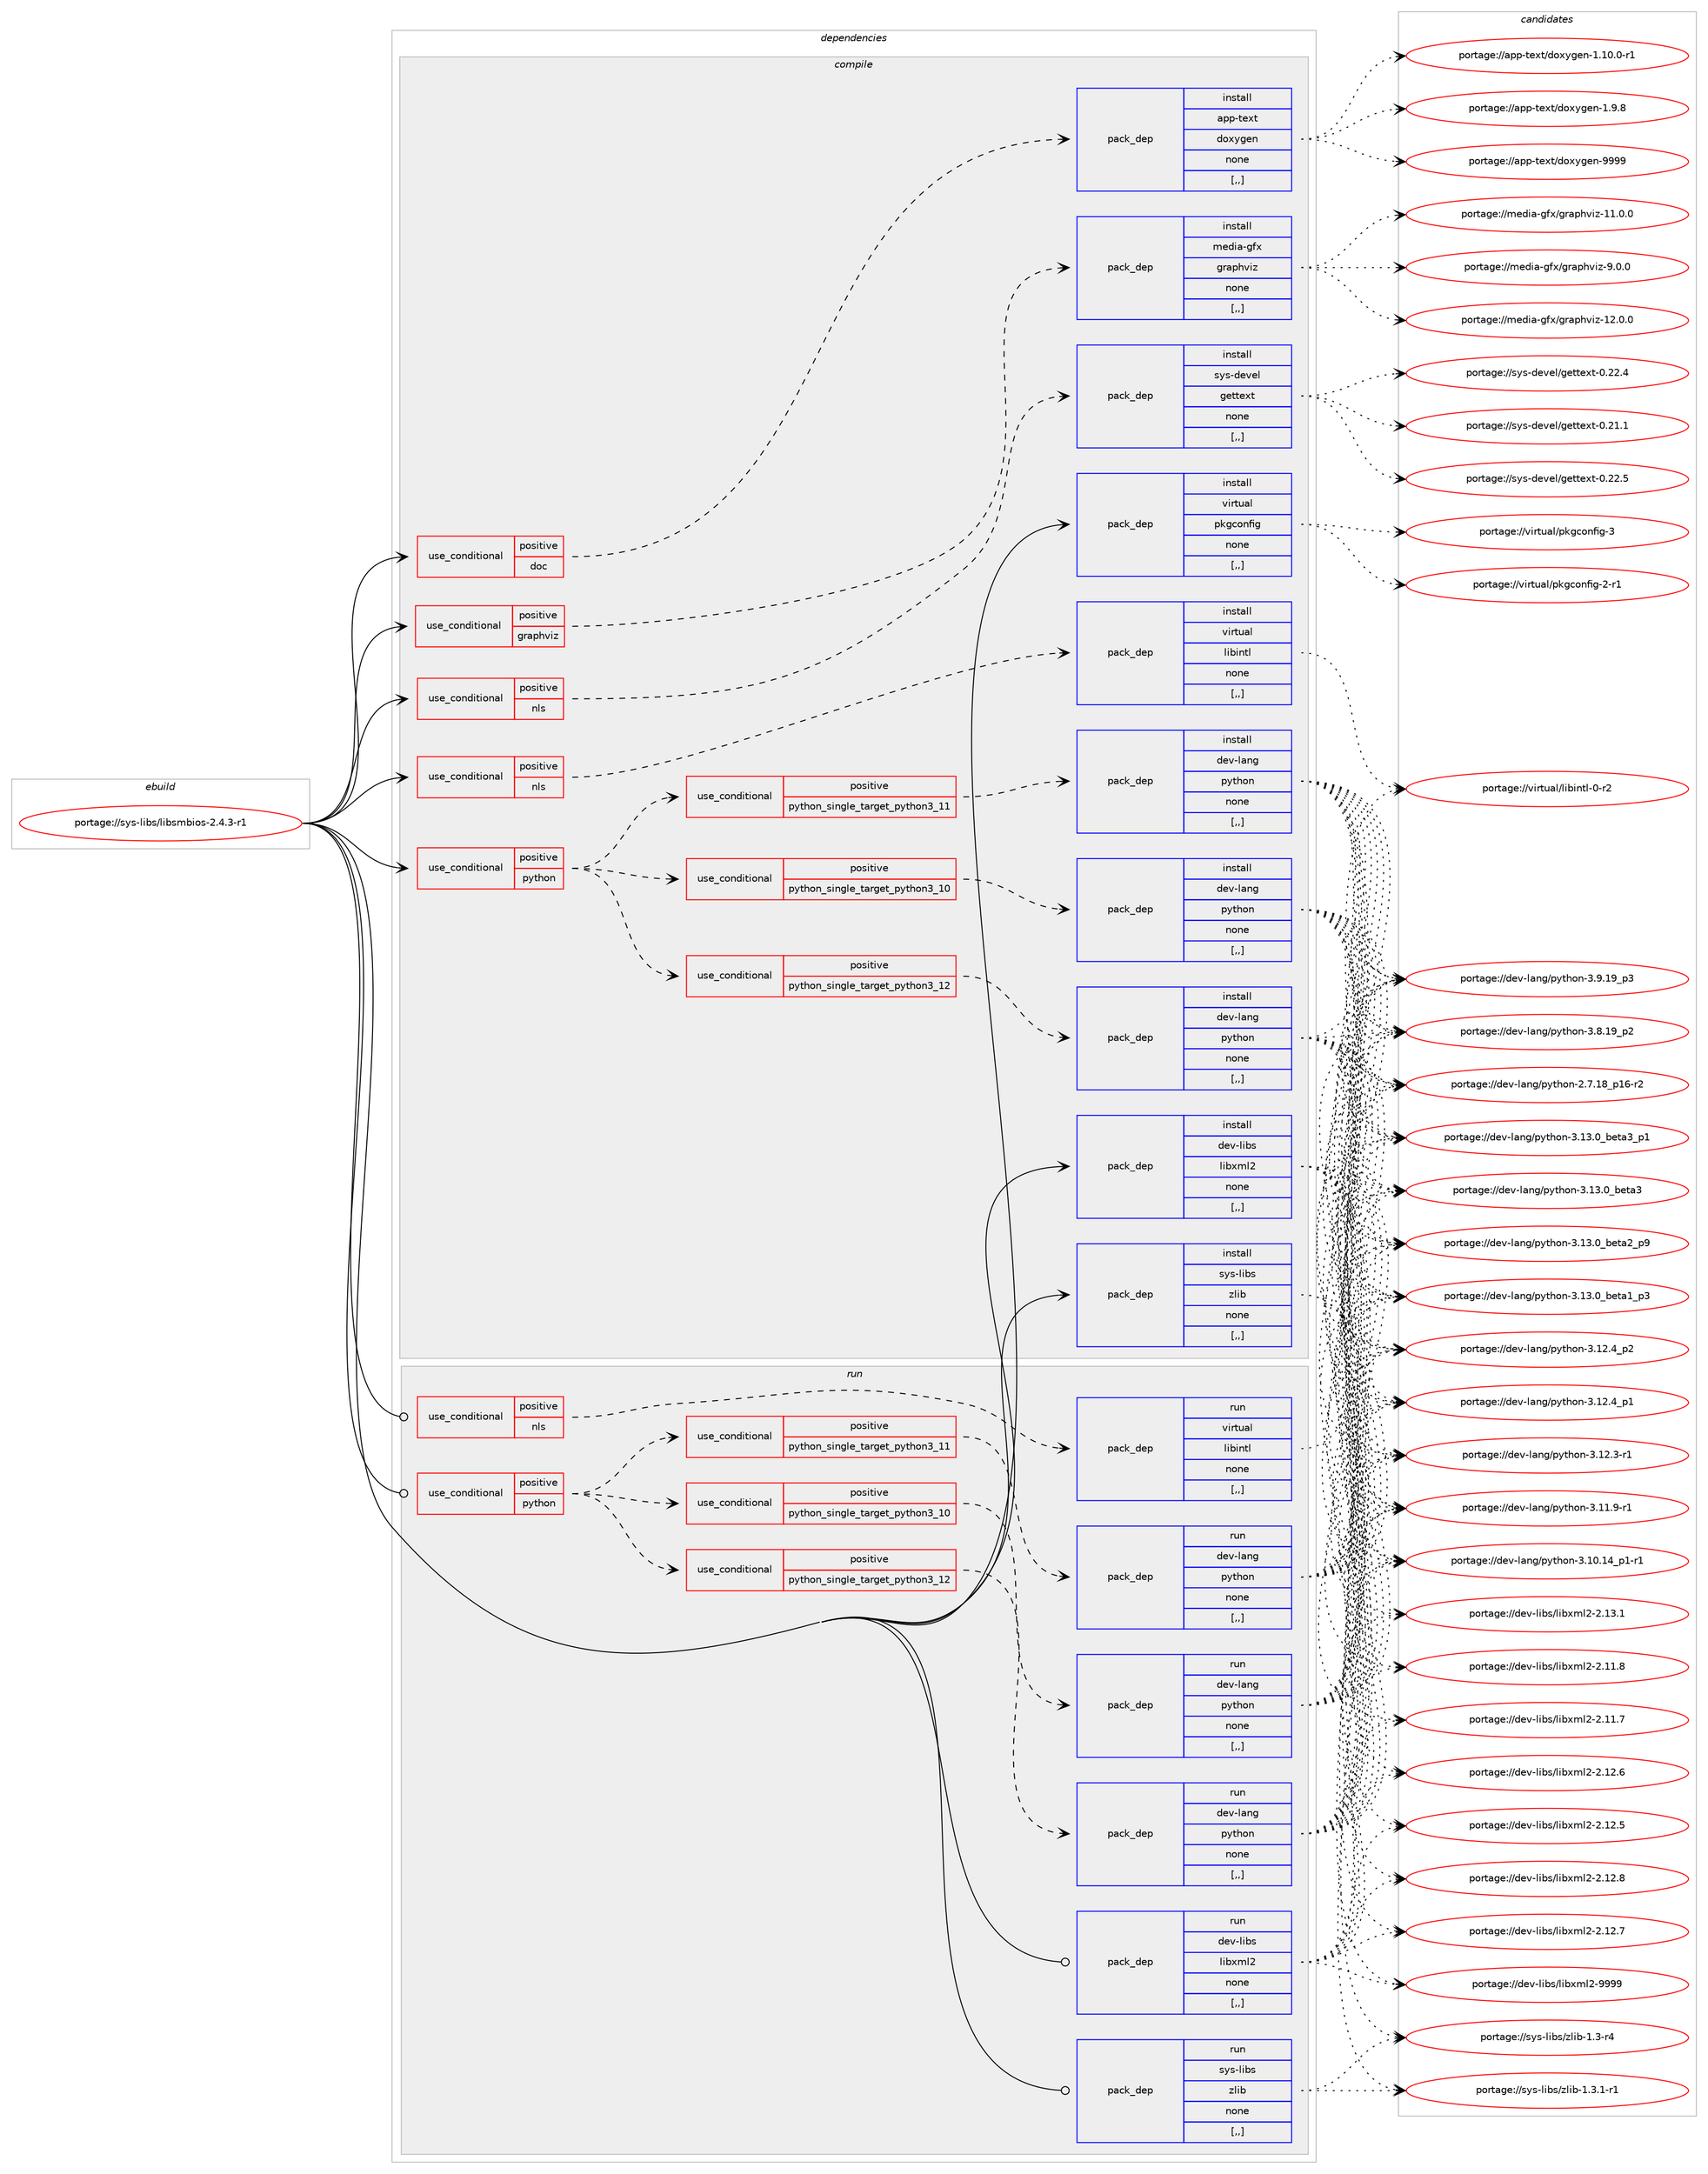 digraph prolog {

# *************
# Graph options
# *************

newrank=true;
concentrate=true;
compound=true;
graph [rankdir=LR,fontname=Helvetica,fontsize=10,ranksep=1.5];#, ranksep=2.5, nodesep=0.2];
edge  [arrowhead=vee];
node  [fontname=Helvetica,fontsize=10];

# **********
# The ebuild
# **********

subgraph cluster_leftcol {
color=gray;
rank=same;
label=<<i>ebuild</i>>;
id [label="portage://sys-libs/libsmbios-2.4.3-r1", color=red, width=4, href="../sys-libs/libsmbios-2.4.3-r1.svg"];
}

# ****************
# The dependencies
# ****************

subgraph cluster_midcol {
color=gray;
label=<<i>dependencies</i>>;
subgraph cluster_compile {
fillcolor="#eeeeee";
style=filled;
label=<<i>compile</i>>;
subgraph cond117401 {
dependency439435 [label=<<TABLE BORDER="0" CELLBORDER="1" CELLSPACING="0" CELLPADDING="4"><TR><TD ROWSPAN="3" CELLPADDING="10">use_conditional</TD></TR><TR><TD>positive</TD></TR><TR><TD>doc</TD></TR></TABLE>>, shape=none, color=red];
subgraph pack319038 {
dependency439436 [label=<<TABLE BORDER="0" CELLBORDER="1" CELLSPACING="0" CELLPADDING="4" WIDTH="220"><TR><TD ROWSPAN="6" CELLPADDING="30">pack_dep</TD></TR><TR><TD WIDTH="110">install</TD></TR><TR><TD>app-text</TD></TR><TR><TD>doxygen</TD></TR><TR><TD>none</TD></TR><TR><TD>[,,]</TD></TR></TABLE>>, shape=none, color=blue];
}
dependency439435:e -> dependency439436:w [weight=20,style="dashed",arrowhead="vee"];
}
id:e -> dependency439435:w [weight=20,style="solid",arrowhead="vee"];
subgraph cond117402 {
dependency439437 [label=<<TABLE BORDER="0" CELLBORDER="1" CELLSPACING="0" CELLPADDING="4"><TR><TD ROWSPAN="3" CELLPADDING="10">use_conditional</TD></TR><TR><TD>positive</TD></TR><TR><TD>graphviz</TD></TR></TABLE>>, shape=none, color=red];
subgraph pack319039 {
dependency439438 [label=<<TABLE BORDER="0" CELLBORDER="1" CELLSPACING="0" CELLPADDING="4" WIDTH="220"><TR><TD ROWSPAN="6" CELLPADDING="30">pack_dep</TD></TR><TR><TD WIDTH="110">install</TD></TR><TR><TD>media-gfx</TD></TR><TR><TD>graphviz</TD></TR><TR><TD>none</TD></TR><TR><TD>[,,]</TD></TR></TABLE>>, shape=none, color=blue];
}
dependency439437:e -> dependency439438:w [weight=20,style="dashed",arrowhead="vee"];
}
id:e -> dependency439437:w [weight=20,style="solid",arrowhead="vee"];
subgraph cond117403 {
dependency439439 [label=<<TABLE BORDER="0" CELLBORDER="1" CELLSPACING="0" CELLPADDING="4"><TR><TD ROWSPAN="3" CELLPADDING="10">use_conditional</TD></TR><TR><TD>positive</TD></TR><TR><TD>nls</TD></TR></TABLE>>, shape=none, color=red];
subgraph pack319040 {
dependency439440 [label=<<TABLE BORDER="0" CELLBORDER="1" CELLSPACING="0" CELLPADDING="4" WIDTH="220"><TR><TD ROWSPAN="6" CELLPADDING="30">pack_dep</TD></TR><TR><TD WIDTH="110">install</TD></TR><TR><TD>sys-devel</TD></TR><TR><TD>gettext</TD></TR><TR><TD>none</TD></TR><TR><TD>[,,]</TD></TR></TABLE>>, shape=none, color=blue];
}
dependency439439:e -> dependency439440:w [weight=20,style="dashed",arrowhead="vee"];
}
id:e -> dependency439439:w [weight=20,style="solid",arrowhead="vee"];
subgraph cond117404 {
dependency439441 [label=<<TABLE BORDER="0" CELLBORDER="1" CELLSPACING="0" CELLPADDING="4"><TR><TD ROWSPAN="3" CELLPADDING="10">use_conditional</TD></TR><TR><TD>positive</TD></TR><TR><TD>nls</TD></TR></TABLE>>, shape=none, color=red];
subgraph pack319041 {
dependency439442 [label=<<TABLE BORDER="0" CELLBORDER="1" CELLSPACING="0" CELLPADDING="4" WIDTH="220"><TR><TD ROWSPAN="6" CELLPADDING="30">pack_dep</TD></TR><TR><TD WIDTH="110">install</TD></TR><TR><TD>virtual</TD></TR><TR><TD>libintl</TD></TR><TR><TD>none</TD></TR><TR><TD>[,,]</TD></TR></TABLE>>, shape=none, color=blue];
}
dependency439441:e -> dependency439442:w [weight=20,style="dashed",arrowhead="vee"];
}
id:e -> dependency439441:w [weight=20,style="solid",arrowhead="vee"];
subgraph cond117405 {
dependency439443 [label=<<TABLE BORDER="0" CELLBORDER="1" CELLSPACING="0" CELLPADDING="4"><TR><TD ROWSPAN="3" CELLPADDING="10">use_conditional</TD></TR><TR><TD>positive</TD></TR><TR><TD>python</TD></TR></TABLE>>, shape=none, color=red];
subgraph cond117406 {
dependency439444 [label=<<TABLE BORDER="0" CELLBORDER="1" CELLSPACING="0" CELLPADDING="4"><TR><TD ROWSPAN="3" CELLPADDING="10">use_conditional</TD></TR><TR><TD>positive</TD></TR><TR><TD>python_single_target_python3_10</TD></TR></TABLE>>, shape=none, color=red];
subgraph pack319042 {
dependency439445 [label=<<TABLE BORDER="0" CELLBORDER="1" CELLSPACING="0" CELLPADDING="4" WIDTH="220"><TR><TD ROWSPAN="6" CELLPADDING="30">pack_dep</TD></TR><TR><TD WIDTH="110">install</TD></TR><TR><TD>dev-lang</TD></TR><TR><TD>python</TD></TR><TR><TD>none</TD></TR><TR><TD>[,,]</TD></TR></TABLE>>, shape=none, color=blue];
}
dependency439444:e -> dependency439445:w [weight=20,style="dashed",arrowhead="vee"];
}
dependency439443:e -> dependency439444:w [weight=20,style="dashed",arrowhead="vee"];
subgraph cond117407 {
dependency439446 [label=<<TABLE BORDER="0" CELLBORDER="1" CELLSPACING="0" CELLPADDING="4"><TR><TD ROWSPAN="3" CELLPADDING="10">use_conditional</TD></TR><TR><TD>positive</TD></TR><TR><TD>python_single_target_python3_11</TD></TR></TABLE>>, shape=none, color=red];
subgraph pack319043 {
dependency439447 [label=<<TABLE BORDER="0" CELLBORDER="1" CELLSPACING="0" CELLPADDING="4" WIDTH="220"><TR><TD ROWSPAN="6" CELLPADDING="30">pack_dep</TD></TR><TR><TD WIDTH="110">install</TD></TR><TR><TD>dev-lang</TD></TR><TR><TD>python</TD></TR><TR><TD>none</TD></TR><TR><TD>[,,]</TD></TR></TABLE>>, shape=none, color=blue];
}
dependency439446:e -> dependency439447:w [weight=20,style="dashed",arrowhead="vee"];
}
dependency439443:e -> dependency439446:w [weight=20,style="dashed",arrowhead="vee"];
subgraph cond117408 {
dependency439448 [label=<<TABLE BORDER="0" CELLBORDER="1" CELLSPACING="0" CELLPADDING="4"><TR><TD ROWSPAN="3" CELLPADDING="10">use_conditional</TD></TR><TR><TD>positive</TD></TR><TR><TD>python_single_target_python3_12</TD></TR></TABLE>>, shape=none, color=red];
subgraph pack319044 {
dependency439449 [label=<<TABLE BORDER="0" CELLBORDER="1" CELLSPACING="0" CELLPADDING="4" WIDTH="220"><TR><TD ROWSPAN="6" CELLPADDING="30">pack_dep</TD></TR><TR><TD WIDTH="110">install</TD></TR><TR><TD>dev-lang</TD></TR><TR><TD>python</TD></TR><TR><TD>none</TD></TR><TR><TD>[,,]</TD></TR></TABLE>>, shape=none, color=blue];
}
dependency439448:e -> dependency439449:w [weight=20,style="dashed",arrowhead="vee"];
}
dependency439443:e -> dependency439448:w [weight=20,style="dashed",arrowhead="vee"];
}
id:e -> dependency439443:w [weight=20,style="solid",arrowhead="vee"];
subgraph pack319045 {
dependency439450 [label=<<TABLE BORDER="0" CELLBORDER="1" CELLSPACING="0" CELLPADDING="4" WIDTH="220"><TR><TD ROWSPAN="6" CELLPADDING="30">pack_dep</TD></TR><TR><TD WIDTH="110">install</TD></TR><TR><TD>dev-libs</TD></TR><TR><TD>libxml2</TD></TR><TR><TD>none</TD></TR><TR><TD>[,,]</TD></TR></TABLE>>, shape=none, color=blue];
}
id:e -> dependency439450:w [weight=20,style="solid",arrowhead="vee"];
subgraph pack319046 {
dependency439451 [label=<<TABLE BORDER="0" CELLBORDER="1" CELLSPACING="0" CELLPADDING="4" WIDTH="220"><TR><TD ROWSPAN="6" CELLPADDING="30">pack_dep</TD></TR><TR><TD WIDTH="110">install</TD></TR><TR><TD>sys-libs</TD></TR><TR><TD>zlib</TD></TR><TR><TD>none</TD></TR><TR><TD>[,,]</TD></TR></TABLE>>, shape=none, color=blue];
}
id:e -> dependency439451:w [weight=20,style="solid",arrowhead="vee"];
subgraph pack319047 {
dependency439452 [label=<<TABLE BORDER="0" CELLBORDER="1" CELLSPACING="0" CELLPADDING="4" WIDTH="220"><TR><TD ROWSPAN="6" CELLPADDING="30">pack_dep</TD></TR><TR><TD WIDTH="110">install</TD></TR><TR><TD>virtual</TD></TR><TR><TD>pkgconfig</TD></TR><TR><TD>none</TD></TR><TR><TD>[,,]</TD></TR></TABLE>>, shape=none, color=blue];
}
id:e -> dependency439452:w [weight=20,style="solid",arrowhead="vee"];
}
subgraph cluster_compileandrun {
fillcolor="#eeeeee";
style=filled;
label=<<i>compile and run</i>>;
}
subgraph cluster_run {
fillcolor="#eeeeee";
style=filled;
label=<<i>run</i>>;
subgraph cond117409 {
dependency439453 [label=<<TABLE BORDER="0" CELLBORDER="1" CELLSPACING="0" CELLPADDING="4"><TR><TD ROWSPAN="3" CELLPADDING="10">use_conditional</TD></TR><TR><TD>positive</TD></TR><TR><TD>nls</TD></TR></TABLE>>, shape=none, color=red];
subgraph pack319048 {
dependency439454 [label=<<TABLE BORDER="0" CELLBORDER="1" CELLSPACING="0" CELLPADDING="4" WIDTH="220"><TR><TD ROWSPAN="6" CELLPADDING="30">pack_dep</TD></TR><TR><TD WIDTH="110">run</TD></TR><TR><TD>virtual</TD></TR><TR><TD>libintl</TD></TR><TR><TD>none</TD></TR><TR><TD>[,,]</TD></TR></TABLE>>, shape=none, color=blue];
}
dependency439453:e -> dependency439454:w [weight=20,style="dashed",arrowhead="vee"];
}
id:e -> dependency439453:w [weight=20,style="solid",arrowhead="odot"];
subgraph cond117410 {
dependency439455 [label=<<TABLE BORDER="0" CELLBORDER="1" CELLSPACING="0" CELLPADDING="4"><TR><TD ROWSPAN="3" CELLPADDING="10">use_conditional</TD></TR><TR><TD>positive</TD></TR><TR><TD>python</TD></TR></TABLE>>, shape=none, color=red];
subgraph cond117411 {
dependency439456 [label=<<TABLE BORDER="0" CELLBORDER="1" CELLSPACING="0" CELLPADDING="4"><TR><TD ROWSPAN="3" CELLPADDING="10">use_conditional</TD></TR><TR><TD>positive</TD></TR><TR><TD>python_single_target_python3_10</TD></TR></TABLE>>, shape=none, color=red];
subgraph pack319049 {
dependency439457 [label=<<TABLE BORDER="0" CELLBORDER="1" CELLSPACING="0" CELLPADDING="4" WIDTH="220"><TR><TD ROWSPAN="6" CELLPADDING="30">pack_dep</TD></TR><TR><TD WIDTH="110">run</TD></TR><TR><TD>dev-lang</TD></TR><TR><TD>python</TD></TR><TR><TD>none</TD></TR><TR><TD>[,,]</TD></TR></TABLE>>, shape=none, color=blue];
}
dependency439456:e -> dependency439457:w [weight=20,style="dashed",arrowhead="vee"];
}
dependency439455:e -> dependency439456:w [weight=20,style="dashed",arrowhead="vee"];
subgraph cond117412 {
dependency439458 [label=<<TABLE BORDER="0" CELLBORDER="1" CELLSPACING="0" CELLPADDING="4"><TR><TD ROWSPAN="3" CELLPADDING="10">use_conditional</TD></TR><TR><TD>positive</TD></TR><TR><TD>python_single_target_python3_11</TD></TR></TABLE>>, shape=none, color=red];
subgraph pack319050 {
dependency439459 [label=<<TABLE BORDER="0" CELLBORDER="1" CELLSPACING="0" CELLPADDING="4" WIDTH="220"><TR><TD ROWSPAN="6" CELLPADDING="30">pack_dep</TD></TR><TR><TD WIDTH="110">run</TD></TR><TR><TD>dev-lang</TD></TR><TR><TD>python</TD></TR><TR><TD>none</TD></TR><TR><TD>[,,]</TD></TR></TABLE>>, shape=none, color=blue];
}
dependency439458:e -> dependency439459:w [weight=20,style="dashed",arrowhead="vee"];
}
dependency439455:e -> dependency439458:w [weight=20,style="dashed",arrowhead="vee"];
subgraph cond117413 {
dependency439460 [label=<<TABLE BORDER="0" CELLBORDER="1" CELLSPACING="0" CELLPADDING="4"><TR><TD ROWSPAN="3" CELLPADDING="10">use_conditional</TD></TR><TR><TD>positive</TD></TR><TR><TD>python_single_target_python3_12</TD></TR></TABLE>>, shape=none, color=red];
subgraph pack319051 {
dependency439461 [label=<<TABLE BORDER="0" CELLBORDER="1" CELLSPACING="0" CELLPADDING="4" WIDTH="220"><TR><TD ROWSPAN="6" CELLPADDING="30">pack_dep</TD></TR><TR><TD WIDTH="110">run</TD></TR><TR><TD>dev-lang</TD></TR><TR><TD>python</TD></TR><TR><TD>none</TD></TR><TR><TD>[,,]</TD></TR></TABLE>>, shape=none, color=blue];
}
dependency439460:e -> dependency439461:w [weight=20,style="dashed",arrowhead="vee"];
}
dependency439455:e -> dependency439460:w [weight=20,style="dashed",arrowhead="vee"];
}
id:e -> dependency439455:w [weight=20,style="solid",arrowhead="odot"];
subgraph pack319052 {
dependency439462 [label=<<TABLE BORDER="0" CELLBORDER="1" CELLSPACING="0" CELLPADDING="4" WIDTH="220"><TR><TD ROWSPAN="6" CELLPADDING="30">pack_dep</TD></TR><TR><TD WIDTH="110">run</TD></TR><TR><TD>dev-libs</TD></TR><TR><TD>libxml2</TD></TR><TR><TD>none</TD></TR><TR><TD>[,,]</TD></TR></TABLE>>, shape=none, color=blue];
}
id:e -> dependency439462:w [weight=20,style="solid",arrowhead="odot"];
subgraph pack319053 {
dependency439463 [label=<<TABLE BORDER="0" CELLBORDER="1" CELLSPACING="0" CELLPADDING="4" WIDTH="220"><TR><TD ROWSPAN="6" CELLPADDING="30">pack_dep</TD></TR><TR><TD WIDTH="110">run</TD></TR><TR><TD>sys-libs</TD></TR><TR><TD>zlib</TD></TR><TR><TD>none</TD></TR><TR><TD>[,,]</TD></TR></TABLE>>, shape=none, color=blue];
}
id:e -> dependency439463:w [weight=20,style="solid",arrowhead="odot"];
}
}

# **************
# The candidates
# **************

subgraph cluster_choices {
rank=same;
color=gray;
label=<<i>candidates</i>>;

subgraph choice319038 {
color=black;
nodesep=1;
choice9711211245116101120116471001111201211031011104557575757 [label="portage://app-text/doxygen-9999", color=red, width=4,href="../app-text/doxygen-9999.svg"];
choice971121124511610112011647100111120121103101110454946494846484511449 [label="portage://app-text/doxygen-1.10.0-r1", color=red, width=4,href="../app-text/doxygen-1.10.0-r1.svg"];
choice971121124511610112011647100111120121103101110454946574656 [label="portage://app-text/doxygen-1.9.8", color=red, width=4,href="../app-text/doxygen-1.9.8.svg"];
dependency439436:e -> choice9711211245116101120116471001111201211031011104557575757:w [style=dotted,weight="100"];
dependency439436:e -> choice971121124511610112011647100111120121103101110454946494846484511449:w [style=dotted,weight="100"];
dependency439436:e -> choice971121124511610112011647100111120121103101110454946574656:w [style=dotted,weight="100"];
}
subgraph choice319039 {
color=black;
nodesep=1;
choice1091011001059745103102120471031149711210411810512245495046484648 [label="portage://media-gfx/graphviz-12.0.0", color=red, width=4,href="../media-gfx/graphviz-12.0.0.svg"];
choice1091011001059745103102120471031149711210411810512245494946484648 [label="portage://media-gfx/graphviz-11.0.0", color=red, width=4,href="../media-gfx/graphviz-11.0.0.svg"];
choice10910110010597451031021204710311497112104118105122455746484648 [label="portage://media-gfx/graphviz-9.0.0", color=red, width=4,href="../media-gfx/graphviz-9.0.0.svg"];
dependency439438:e -> choice1091011001059745103102120471031149711210411810512245495046484648:w [style=dotted,weight="100"];
dependency439438:e -> choice1091011001059745103102120471031149711210411810512245494946484648:w [style=dotted,weight="100"];
dependency439438:e -> choice10910110010597451031021204710311497112104118105122455746484648:w [style=dotted,weight="100"];
}
subgraph choice319040 {
color=black;
nodesep=1;
choice115121115451001011181011084710310111611610112011645484650504653 [label="portage://sys-devel/gettext-0.22.5", color=red, width=4,href="../sys-devel/gettext-0.22.5.svg"];
choice115121115451001011181011084710310111611610112011645484650504652 [label="portage://sys-devel/gettext-0.22.4", color=red, width=4,href="../sys-devel/gettext-0.22.4.svg"];
choice115121115451001011181011084710310111611610112011645484650494649 [label="portage://sys-devel/gettext-0.21.1", color=red, width=4,href="../sys-devel/gettext-0.21.1.svg"];
dependency439440:e -> choice115121115451001011181011084710310111611610112011645484650504653:w [style=dotted,weight="100"];
dependency439440:e -> choice115121115451001011181011084710310111611610112011645484650504652:w [style=dotted,weight="100"];
dependency439440:e -> choice115121115451001011181011084710310111611610112011645484650494649:w [style=dotted,weight="100"];
}
subgraph choice319041 {
color=black;
nodesep=1;
choice11810511411611797108471081059810511011610845484511450 [label="portage://virtual/libintl-0-r2", color=red, width=4,href="../virtual/libintl-0-r2.svg"];
dependency439442:e -> choice11810511411611797108471081059810511011610845484511450:w [style=dotted,weight="100"];
}
subgraph choice319042 {
color=black;
nodesep=1;
choice10010111845108971101034711212111610411111045514649514648959810111697519511249 [label="portage://dev-lang/python-3.13.0_beta3_p1", color=red, width=4,href="../dev-lang/python-3.13.0_beta3_p1.svg"];
choice1001011184510897110103471121211161041111104551464951464895981011169751 [label="portage://dev-lang/python-3.13.0_beta3", color=red, width=4,href="../dev-lang/python-3.13.0_beta3.svg"];
choice10010111845108971101034711212111610411111045514649514648959810111697509511257 [label="portage://dev-lang/python-3.13.0_beta2_p9", color=red, width=4,href="../dev-lang/python-3.13.0_beta2_p9.svg"];
choice10010111845108971101034711212111610411111045514649514648959810111697499511251 [label="portage://dev-lang/python-3.13.0_beta1_p3", color=red, width=4,href="../dev-lang/python-3.13.0_beta1_p3.svg"];
choice100101118451089711010347112121116104111110455146495046529511250 [label="portage://dev-lang/python-3.12.4_p2", color=red, width=4,href="../dev-lang/python-3.12.4_p2.svg"];
choice100101118451089711010347112121116104111110455146495046529511249 [label="portage://dev-lang/python-3.12.4_p1", color=red, width=4,href="../dev-lang/python-3.12.4_p1.svg"];
choice100101118451089711010347112121116104111110455146495046514511449 [label="portage://dev-lang/python-3.12.3-r1", color=red, width=4,href="../dev-lang/python-3.12.3-r1.svg"];
choice100101118451089711010347112121116104111110455146494946574511449 [label="portage://dev-lang/python-3.11.9-r1", color=red, width=4,href="../dev-lang/python-3.11.9-r1.svg"];
choice100101118451089711010347112121116104111110455146494846495295112494511449 [label="portage://dev-lang/python-3.10.14_p1-r1", color=red, width=4,href="../dev-lang/python-3.10.14_p1-r1.svg"];
choice100101118451089711010347112121116104111110455146574649579511251 [label="portage://dev-lang/python-3.9.19_p3", color=red, width=4,href="../dev-lang/python-3.9.19_p3.svg"];
choice100101118451089711010347112121116104111110455146564649579511250 [label="portage://dev-lang/python-3.8.19_p2", color=red, width=4,href="../dev-lang/python-3.8.19_p2.svg"];
choice100101118451089711010347112121116104111110455046554649569511249544511450 [label="portage://dev-lang/python-2.7.18_p16-r2", color=red, width=4,href="../dev-lang/python-2.7.18_p16-r2.svg"];
dependency439445:e -> choice10010111845108971101034711212111610411111045514649514648959810111697519511249:w [style=dotted,weight="100"];
dependency439445:e -> choice1001011184510897110103471121211161041111104551464951464895981011169751:w [style=dotted,weight="100"];
dependency439445:e -> choice10010111845108971101034711212111610411111045514649514648959810111697509511257:w [style=dotted,weight="100"];
dependency439445:e -> choice10010111845108971101034711212111610411111045514649514648959810111697499511251:w [style=dotted,weight="100"];
dependency439445:e -> choice100101118451089711010347112121116104111110455146495046529511250:w [style=dotted,weight="100"];
dependency439445:e -> choice100101118451089711010347112121116104111110455146495046529511249:w [style=dotted,weight="100"];
dependency439445:e -> choice100101118451089711010347112121116104111110455146495046514511449:w [style=dotted,weight="100"];
dependency439445:e -> choice100101118451089711010347112121116104111110455146494946574511449:w [style=dotted,weight="100"];
dependency439445:e -> choice100101118451089711010347112121116104111110455146494846495295112494511449:w [style=dotted,weight="100"];
dependency439445:e -> choice100101118451089711010347112121116104111110455146574649579511251:w [style=dotted,weight="100"];
dependency439445:e -> choice100101118451089711010347112121116104111110455146564649579511250:w [style=dotted,weight="100"];
dependency439445:e -> choice100101118451089711010347112121116104111110455046554649569511249544511450:w [style=dotted,weight="100"];
}
subgraph choice319043 {
color=black;
nodesep=1;
choice10010111845108971101034711212111610411111045514649514648959810111697519511249 [label="portage://dev-lang/python-3.13.0_beta3_p1", color=red, width=4,href="../dev-lang/python-3.13.0_beta3_p1.svg"];
choice1001011184510897110103471121211161041111104551464951464895981011169751 [label="portage://dev-lang/python-3.13.0_beta3", color=red, width=4,href="../dev-lang/python-3.13.0_beta3.svg"];
choice10010111845108971101034711212111610411111045514649514648959810111697509511257 [label="portage://dev-lang/python-3.13.0_beta2_p9", color=red, width=4,href="../dev-lang/python-3.13.0_beta2_p9.svg"];
choice10010111845108971101034711212111610411111045514649514648959810111697499511251 [label="portage://dev-lang/python-3.13.0_beta1_p3", color=red, width=4,href="../dev-lang/python-3.13.0_beta1_p3.svg"];
choice100101118451089711010347112121116104111110455146495046529511250 [label="portage://dev-lang/python-3.12.4_p2", color=red, width=4,href="../dev-lang/python-3.12.4_p2.svg"];
choice100101118451089711010347112121116104111110455146495046529511249 [label="portage://dev-lang/python-3.12.4_p1", color=red, width=4,href="../dev-lang/python-3.12.4_p1.svg"];
choice100101118451089711010347112121116104111110455146495046514511449 [label="portage://dev-lang/python-3.12.3-r1", color=red, width=4,href="../dev-lang/python-3.12.3-r1.svg"];
choice100101118451089711010347112121116104111110455146494946574511449 [label="portage://dev-lang/python-3.11.9-r1", color=red, width=4,href="../dev-lang/python-3.11.9-r1.svg"];
choice100101118451089711010347112121116104111110455146494846495295112494511449 [label="portage://dev-lang/python-3.10.14_p1-r1", color=red, width=4,href="../dev-lang/python-3.10.14_p1-r1.svg"];
choice100101118451089711010347112121116104111110455146574649579511251 [label="portage://dev-lang/python-3.9.19_p3", color=red, width=4,href="../dev-lang/python-3.9.19_p3.svg"];
choice100101118451089711010347112121116104111110455146564649579511250 [label="portage://dev-lang/python-3.8.19_p2", color=red, width=4,href="../dev-lang/python-3.8.19_p2.svg"];
choice100101118451089711010347112121116104111110455046554649569511249544511450 [label="portage://dev-lang/python-2.7.18_p16-r2", color=red, width=4,href="../dev-lang/python-2.7.18_p16-r2.svg"];
dependency439447:e -> choice10010111845108971101034711212111610411111045514649514648959810111697519511249:w [style=dotted,weight="100"];
dependency439447:e -> choice1001011184510897110103471121211161041111104551464951464895981011169751:w [style=dotted,weight="100"];
dependency439447:e -> choice10010111845108971101034711212111610411111045514649514648959810111697509511257:w [style=dotted,weight="100"];
dependency439447:e -> choice10010111845108971101034711212111610411111045514649514648959810111697499511251:w [style=dotted,weight="100"];
dependency439447:e -> choice100101118451089711010347112121116104111110455146495046529511250:w [style=dotted,weight="100"];
dependency439447:e -> choice100101118451089711010347112121116104111110455146495046529511249:w [style=dotted,weight="100"];
dependency439447:e -> choice100101118451089711010347112121116104111110455146495046514511449:w [style=dotted,weight="100"];
dependency439447:e -> choice100101118451089711010347112121116104111110455146494946574511449:w [style=dotted,weight="100"];
dependency439447:e -> choice100101118451089711010347112121116104111110455146494846495295112494511449:w [style=dotted,weight="100"];
dependency439447:e -> choice100101118451089711010347112121116104111110455146574649579511251:w [style=dotted,weight="100"];
dependency439447:e -> choice100101118451089711010347112121116104111110455146564649579511250:w [style=dotted,weight="100"];
dependency439447:e -> choice100101118451089711010347112121116104111110455046554649569511249544511450:w [style=dotted,weight="100"];
}
subgraph choice319044 {
color=black;
nodesep=1;
choice10010111845108971101034711212111610411111045514649514648959810111697519511249 [label="portage://dev-lang/python-3.13.0_beta3_p1", color=red, width=4,href="../dev-lang/python-3.13.0_beta3_p1.svg"];
choice1001011184510897110103471121211161041111104551464951464895981011169751 [label="portage://dev-lang/python-3.13.0_beta3", color=red, width=4,href="../dev-lang/python-3.13.0_beta3.svg"];
choice10010111845108971101034711212111610411111045514649514648959810111697509511257 [label="portage://dev-lang/python-3.13.0_beta2_p9", color=red, width=4,href="../dev-lang/python-3.13.0_beta2_p9.svg"];
choice10010111845108971101034711212111610411111045514649514648959810111697499511251 [label="portage://dev-lang/python-3.13.0_beta1_p3", color=red, width=4,href="../dev-lang/python-3.13.0_beta1_p3.svg"];
choice100101118451089711010347112121116104111110455146495046529511250 [label="portage://dev-lang/python-3.12.4_p2", color=red, width=4,href="../dev-lang/python-3.12.4_p2.svg"];
choice100101118451089711010347112121116104111110455146495046529511249 [label="portage://dev-lang/python-3.12.4_p1", color=red, width=4,href="../dev-lang/python-3.12.4_p1.svg"];
choice100101118451089711010347112121116104111110455146495046514511449 [label="portage://dev-lang/python-3.12.3-r1", color=red, width=4,href="../dev-lang/python-3.12.3-r1.svg"];
choice100101118451089711010347112121116104111110455146494946574511449 [label="portage://dev-lang/python-3.11.9-r1", color=red, width=4,href="../dev-lang/python-3.11.9-r1.svg"];
choice100101118451089711010347112121116104111110455146494846495295112494511449 [label="portage://dev-lang/python-3.10.14_p1-r1", color=red, width=4,href="../dev-lang/python-3.10.14_p1-r1.svg"];
choice100101118451089711010347112121116104111110455146574649579511251 [label="portage://dev-lang/python-3.9.19_p3", color=red, width=4,href="../dev-lang/python-3.9.19_p3.svg"];
choice100101118451089711010347112121116104111110455146564649579511250 [label="portage://dev-lang/python-3.8.19_p2", color=red, width=4,href="../dev-lang/python-3.8.19_p2.svg"];
choice100101118451089711010347112121116104111110455046554649569511249544511450 [label="portage://dev-lang/python-2.7.18_p16-r2", color=red, width=4,href="../dev-lang/python-2.7.18_p16-r2.svg"];
dependency439449:e -> choice10010111845108971101034711212111610411111045514649514648959810111697519511249:w [style=dotted,weight="100"];
dependency439449:e -> choice1001011184510897110103471121211161041111104551464951464895981011169751:w [style=dotted,weight="100"];
dependency439449:e -> choice10010111845108971101034711212111610411111045514649514648959810111697509511257:w [style=dotted,weight="100"];
dependency439449:e -> choice10010111845108971101034711212111610411111045514649514648959810111697499511251:w [style=dotted,weight="100"];
dependency439449:e -> choice100101118451089711010347112121116104111110455146495046529511250:w [style=dotted,weight="100"];
dependency439449:e -> choice100101118451089711010347112121116104111110455146495046529511249:w [style=dotted,weight="100"];
dependency439449:e -> choice100101118451089711010347112121116104111110455146495046514511449:w [style=dotted,weight="100"];
dependency439449:e -> choice100101118451089711010347112121116104111110455146494946574511449:w [style=dotted,weight="100"];
dependency439449:e -> choice100101118451089711010347112121116104111110455146494846495295112494511449:w [style=dotted,weight="100"];
dependency439449:e -> choice100101118451089711010347112121116104111110455146574649579511251:w [style=dotted,weight="100"];
dependency439449:e -> choice100101118451089711010347112121116104111110455146564649579511250:w [style=dotted,weight="100"];
dependency439449:e -> choice100101118451089711010347112121116104111110455046554649569511249544511450:w [style=dotted,weight="100"];
}
subgraph choice319045 {
color=black;
nodesep=1;
choice10010111845108105981154710810598120109108504557575757 [label="portage://dev-libs/libxml2-9999", color=red, width=4,href="../dev-libs/libxml2-9999.svg"];
choice100101118451081059811547108105981201091085045504649514649 [label="portage://dev-libs/libxml2-2.13.1", color=red, width=4,href="../dev-libs/libxml2-2.13.1.svg"];
choice100101118451081059811547108105981201091085045504649504656 [label="portage://dev-libs/libxml2-2.12.8", color=red, width=4,href="../dev-libs/libxml2-2.12.8.svg"];
choice100101118451081059811547108105981201091085045504649504655 [label="portage://dev-libs/libxml2-2.12.7", color=red, width=4,href="../dev-libs/libxml2-2.12.7.svg"];
choice100101118451081059811547108105981201091085045504649504654 [label="portage://dev-libs/libxml2-2.12.6", color=red, width=4,href="../dev-libs/libxml2-2.12.6.svg"];
choice100101118451081059811547108105981201091085045504649504653 [label="portage://dev-libs/libxml2-2.12.5", color=red, width=4,href="../dev-libs/libxml2-2.12.5.svg"];
choice100101118451081059811547108105981201091085045504649494656 [label="portage://dev-libs/libxml2-2.11.8", color=red, width=4,href="../dev-libs/libxml2-2.11.8.svg"];
choice100101118451081059811547108105981201091085045504649494655 [label="portage://dev-libs/libxml2-2.11.7", color=red, width=4,href="../dev-libs/libxml2-2.11.7.svg"];
dependency439450:e -> choice10010111845108105981154710810598120109108504557575757:w [style=dotted,weight="100"];
dependency439450:e -> choice100101118451081059811547108105981201091085045504649514649:w [style=dotted,weight="100"];
dependency439450:e -> choice100101118451081059811547108105981201091085045504649504656:w [style=dotted,weight="100"];
dependency439450:e -> choice100101118451081059811547108105981201091085045504649504655:w [style=dotted,weight="100"];
dependency439450:e -> choice100101118451081059811547108105981201091085045504649504654:w [style=dotted,weight="100"];
dependency439450:e -> choice100101118451081059811547108105981201091085045504649504653:w [style=dotted,weight="100"];
dependency439450:e -> choice100101118451081059811547108105981201091085045504649494656:w [style=dotted,weight="100"];
dependency439450:e -> choice100101118451081059811547108105981201091085045504649494655:w [style=dotted,weight="100"];
}
subgraph choice319046 {
color=black;
nodesep=1;
choice115121115451081059811547122108105984549465146494511449 [label="portage://sys-libs/zlib-1.3.1-r1", color=red, width=4,href="../sys-libs/zlib-1.3.1-r1.svg"];
choice11512111545108105981154712210810598454946514511452 [label="portage://sys-libs/zlib-1.3-r4", color=red, width=4,href="../sys-libs/zlib-1.3-r4.svg"];
dependency439451:e -> choice115121115451081059811547122108105984549465146494511449:w [style=dotted,weight="100"];
dependency439451:e -> choice11512111545108105981154712210810598454946514511452:w [style=dotted,weight="100"];
}
subgraph choice319047 {
color=black;
nodesep=1;
choice1181051141161179710847112107103991111101021051034551 [label="portage://virtual/pkgconfig-3", color=red, width=4,href="../virtual/pkgconfig-3.svg"];
choice11810511411611797108471121071039911111010210510345504511449 [label="portage://virtual/pkgconfig-2-r1", color=red, width=4,href="../virtual/pkgconfig-2-r1.svg"];
dependency439452:e -> choice1181051141161179710847112107103991111101021051034551:w [style=dotted,weight="100"];
dependency439452:e -> choice11810511411611797108471121071039911111010210510345504511449:w [style=dotted,weight="100"];
}
subgraph choice319048 {
color=black;
nodesep=1;
choice11810511411611797108471081059810511011610845484511450 [label="portage://virtual/libintl-0-r2", color=red, width=4,href="../virtual/libintl-0-r2.svg"];
dependency439454:e -> choice11810511411611797108471081059810511011610845484511450:w [style=dotted,weight="100"];
}
subgraph choice319049 {
color=black;
nodesep=1;
choice10010111845108971101034711212111610411111045514649514648959810111697519511249 [label="portage://dev-lang/python-3.13.0_beta3_p1", color=red, width=4,href="../dev-lang/python-3.13.0_beta3_p1.svg"];
choice1001011184510897110103471121211161041111104551464951464895981011169751 [label="portage://dev-lang/python-3.13.0_beta3", color=red, width=4,href="../dev-lang/python-3.13.0_beta3.svg"];
choice10010111845108971101034711212111610411111045514649514648959810111697509511257 [label="portage://dev-lang/python-3.13.0_beta2_p9", color=red, width=4,href="../dev-lang/python-3.13.0_beta2_p9.svg"];
choice10010111845108971101034711212111610411111045514649514648959810111697499511251 [label="portage://dev-lang/python-3.13.0_beta1_p3", color=red, width=4,href="../dev-lang/python-3.13.0_beta1_p3.svg"];
choice100101118451089711010347112121116104111110455146495046529511250 [label="portage://dev-lang/python-3.12.4_p2", color=red, width=4,href="../dev-lang/python-3.12.4_p2.svg"];
choice100101118451089711010347112121116104111110455146495046529511249 [label="portage://dev-lang/python-3.12.4_p1", color=red, width=4,href="../dev-lang/python-3.12.4_p1.svg"];
choice100101118451089711010347112121116104111110455146495046514511449 [label="portage://dev-lang/python-3.12.3-r1", color=red, width=4,href="../dev-lang/python-3.12.3-r1.svg"];
choice100101118451089711010347112121116104111110455146494946574511449 [label="portage://dev-lang/python-3.11.9-r1", color=red, width=4,href="../dev-lang/python-3.11.9-r1.svg"];
choice100101118451089711010347112121116104111110455146494846495295112494511449 [label="portage://dev-lang/python-3.10.14_p1-r1", color=red, width=4,href="../dev-lang/python-3.10.14_p1-r1.svg"];
choice100101118451089711010347112121116104111110455146574649579511251 [label="portage://dev-lang/python-3.9.19_p3", color=red, width=4,href="../dev-lang/python-3.9.19_p3.svg"];
choice100101118451089711010347112121116104111110455146564649579511250 [label="portage://dev-lang/python-3.8.19_p2", color=red, width=4,href="../dev-lang/python-3.8.19_p2.svg"];
choice100101118451089711010347112121116104111110455046554649569511249544511450 [label="portage://dev-lang/python-2.7.18_p16-r2", color=red, width=4,href="../dev-lang/python-2.7.18_p16-r2.svg"];
dependency439457:e -> choice10010111845108971101034711212111610411111045514649514648959810111697519511249:w [style=dotted,weight="100"];
dependency439457:e -> choice1001011184510897110103471121211161041111104551464951464895981011169751:w [style=dotted,weight="100"];
dependency439457:e -> choice10010111845108971101034711212111610411111045514649514648959810111697509511257:w [style=dotted,weight="100"];
dependency439457:e -> choice10010111845108971101034711212111610411111045514649514648959810111697499511251:w [style=dotted,weight="100"];
dependency439457:e -> choice100101118451089711010347112121116104111110455146495046529511250:w [style=dotted,weight="100"];
dependency439457:e -> choice100101118451089711010347112121116104111110455146495046529511249:w [style=dotted,weight="100"];
dependency439457:e -> choice100101118451089711010347112121116104111110455146495046514511449:w [style=dotted,weight="100"];
dependency439457:e -> choice100101118451089711010347112121116104111110455146494946574511449:w [style=dotted,weight="100"];
dependency439457:e -> choice100101118451089711010347112121116104111110455146494846495295112494511449:w [style=dotted,weight="100"];
dependency439457:e -> choice100101118451089711010347112121116104111110455146574649579511251:w [style=dotted,weight="100"];
dependency439457:e -> choice100101118451089711010347112121116104111110455146564649579511250:w [style=dotted,weight="100"];
dependency439457:e -> choice100101118451089711010347112121116104111110455046554649569511249544511450:w [style=dotted,weight="100"];
}
subgraph choice319050 {
color=black;
nodesep=1;
choice10010111845108971101034711212111610411111045514649514648959810111697519511249 [label="portage://dev-lang/python-3.13.0_beta3_p1", color=red, width=4,href="../dev-lang/python-3.13.0_beta3_p1.svg"];
choice1001011184510897110103471121211161041111104551464951464895981011169751 [label="portage://dev-lang/python-3.13.0_beta3", color=red, width=4,href="../dev-lang/python-3.13.0_beta3.svg"];
choice10010111845108971101034711212111610411111045514649514648959810111697509511257 [label="portage://dev-lang/python-3.13.0_beta2_p9", color=red, width=4,href="../dev-lang/python-3.13.0_beta2_p9.svg"];
choice10010111845108971101034711212111610411111045514649514648959810111697499511251 [label="portage://dev-lang/python-3.13.0_beta1_p3", color=red, width=4,href="../dev-lang/python-3.13.0_beta1_p3.svg"];
choice100101118451089711010347112121116104111110455146495046529511250 [label="portage://dev-lang/python-3.12.4_p2", color=red, width=4,href="../dev-lang/python-3.12.4_p2.svg"];
choice100101118451089711010347112121116104111110455146495046529511249 [label="portage://dev-lang/python-3.12.4_p1", color=red, width=4,href="../dev-lang/python-3.12.4_p1.svg"];
choice100101118451089711010347112121116104111110455146495046514511449 [label="portage://dev-lang/python-3.12.3-r1", color=red, width=4,href="../dev-lang/python-3.12.3-r1.svg"];
choice100101118451089711010347112121116104111110455146494946574511449 [label="portage://dev-lang/python-3.11.9-r1", color=red, width=4,href="../dev-lang/python-3.11.9-r1.svg"];
choice100101118451089711010347112121116104111110455146494846495295112494511449 [label="portage://dev-lang/python-3.10.14_p1-r1", color=red, width=4,href="../dev-lang/python-3.10.14_p1-r1.svg"];
choice100101118451089711010347112121116104111110455146574649579511251 [label="portage://dev-lang/python-3.9.19_p3", color=red, width=4,href="../dev-lang/python-3.9.19_p3.svg"];
choice100101118451089711010347112121116104111110455146564649579511250 [label="portage://dev-lang/python-3.8.19_p2", color=red, width=4,href="../dev-lang/python-3.8.19_p2.svg"];
choice100101118451089711010347112121116104111110455046554649569511249544511450 [label="portage://dev-lang/python-2.7.18_p16-r2", color=red, width=4,href="../dev-lang/python-2.7.18_p16-r2.svg"];
dependency439459:e -> choice10010111845108971101034711212111610411111045514649514648959810111697519511249:w [style=dotted,weight="100"];
dependency439459:e -> choice1001011184510897110103471121211161041111104551464951464895981011169751:w [style=dotted,weight="100"];
dependency439459:e -> choice10010111845108971101034711212111610411111045514649514648959810111697509511257:w [style=dotted,weight="100"];
dependency439459:e -> choice10010111845108971101034711212111610411111045514649514648959810111697499511251:w [style=dotted,weight="100"];
dependency439459:e -> choice100101118451089711010347112121116104111110455146495046529511250:w [style=dotted,weight="100"];
dependency439459:e -> choice100101118451089711010347112121116104111110455146495046529511249:w [style=dotted,weight="100"];
dependency439459:e -> choice100101118451089711010347112121116104111110455146495046514511449:w [style=dotted,weight="100"];
dependency439459:e -> choice100101118451089711010347112121116104111110455146494946574511449:w [style=dotted,weight="100"];
dependency439459:e -> choice100101118451089711010347112121116104111110455146494846495295112494511449:w [style=dotted,weight="100"];
dependency439459:e -> choice100101118451089711010347112121116104111110455146574649579511251:w [style=dotted,weight="100"];
dependency439459:e -> choice100101118451089711010347112121116104111110455146564649579511250:w [style=dotted,weight="100"];
dependency439459:e -> choice100101118451089711010347112121116104111110455046554649569511249544511450:w [style=dotted,weight="100"];
}
subgraph choice319051 {
color=black;
nodesep=1;
choice10010111845108971101034711212111610411111045514649514648959810111697519511249 [label="portage://dev-lang/python-3.13.0_beta3_p1", color=red, width=4,href="../dev-lang/python-3.13.0_beta3_p1.svg"];
choice1001011184510897110103471121211161041111104551464951464895981011169751 [label="portage://dev-lang/python-3.13.0_beta3", color=red, width=4,href="../dev-lang/python-3.13.0_beta3.svg"];
choice10010111845108971101034711212111610411111045514649514648959810111697509511257 [label="portage://dev-lang/python-3.13.0_beta2_p9", color=red, width=4,href="../dev-lang/python-3.13.0_beta2_p9.svg"];
choice10010111845108971101034711212111610411111045514649514648959810111697499511251 [label="portage://dev-lang/python-3.13.0_beta1_p3", color=red, width=4,href="../dev-lang/python-3.13.0_beta1_p3.svg"];
choice100101118451089711010347112121116104111110455146495046529511250 [label="portage://dev-lang/python-3.12.4_p2", color=red, width=4,href="../dev-lang/python-3.12.4_p2.svg"];
choice100101118451089711010347112121116104111110455146495046529511249 [label="portage://dev-lang/python-3.12.4_p1", color=red, width=4,href="../dev-lang/python-3.12.4_p1.svg"];
choice100101118451089711010347112121116104111110455146495046514511449 [label="portage://dev-lang/python-3.12.3-r1", color=red, width=4,href="../dev-lang/python-3.12.3-r1.svg"];
choice100101118451089711010347112121116104111110455146494946574511449 [label="portage://dev-lang/python-3.11.9-r1", color=red, width=4,href="../dev-lang/python-3.11.9-r1.svg"];
choice100101118451089711010347112121116104111110455146494846495295112494511449 [label="portage://dev-lang/python-3.10.14_p1-r1", color=red, width=4,href="../dev-lang/python-3.10.14_p1-r1.svg"];
choice100101118451089711010347112121116104111110455146574649579511251 [label="portage://dev-lang/python-3.9.19_p3", color=red, width=4,href="../dev-lang/python-3.9.19_p3.svg"];
choice100101118451089711010347112121116104111110455146564649579511250 [label="portage://dev-lang/python-3.8.19_p2", color=red, width=4,href="../dev-lang/python-3.8.19_p2.svg"];
choice100101118451089711010347112121116104111110455046554649569511249544511450 [label="portage://dev-lang/python-2.7.18_p16-r2", color=red, width=4,href="../dev-lang/python-2.7.18_p16-r2.svg"];
dependency439461:e -> choice10010111845108971101034711212111610411111045514649514648959810111697519511249:w [style=dotted,weight="100"];
dependency439461:e -> choice1001011184510897110103471121211161041111104551464951464895981011169751:w [style=dotted,weight="100"];
dependency439461:e -> choice10010111845108971101034711212111610411111045514649514648959810111697509511257:w [style=dotted,weight="100"];
dependency439461:e -> choice10010111845108971101034711212111610411111045514649514648959810111697499511251:w [style=dotted,weight="100"];
dependency439461:e -> choice100101118451089711010347112121116104111110455146495046529511250:w [style=dotted,weight="100"];
dependency439461:e -> choice100101118451089711010347112121116104111110455146495046529511249:w [style=dotted,weight="100"];
dependency439461:e -> choice100101118451089711010347112121116104111110455146495046514511449:w [style=dotted,weight="100"];
dependency439461:e -> choice100101118451089711010347112121116104111110455146494946574511449:w [style=dotted,weight="100"];
dependency439461:e -> choice100101118451089711010347112121116104111110455146494846495295112494511449:w [style=dotted,weight="100"];
dependency439461:e -> choice100101118451089711010347112121116104111110455146574649579511251:w [style=dotted,weight="100"];
dependency439461:e -> choice100101118451089711010347112121116104111110455146564649579511250:w [style=dotted,weight="100"];
dependency439461:e -> choice100101118451089711010347112121116104111110455046554649569511249544511450:w [style=dotted,weight="100"];
}
subgraph choice319052 {
color=black;
nodesep=1;
choice10010111845108105981154710810598120109108504557575757 [label="portage://dev-libs/libxml2-9999", color=red, width=4,href="../dev-libs/libxml2-9999.svg"];
choice100101118451081059811547108105981201091085045504649514649 [label="portage://dev-libs/libxml2-2.13.1", color=red, width=4,href="../dev-libs/libxml2-2.13.1.svg"];
choice100101118451081059811547108105981201091085045504649504656 [label="portage://dev-libs/libxml2-2.12.8", color=red, width=4,href="../dev-libs/libxml2-2.12.8.svg"];
choice100101118451081059811547108105981201091085045504649504655 [label="portage://dev-libs/libxml2-2.12.7", color=red, width=4,href="../dev-libs/libxml2-2.12.7.svg"];
choice100101118451081059811547108105981201091085045504649504654 [label="portage://dev-libs/libxml2-2.12.6", color=red, width=4,href="../dev-libs/libxml2-2.12.6.svg"];
choice100101118451081059811547108105981201091085045504649504653 [label="portage://dev-libs/libxml2-2.12.5", color=red, width=4,href="../dev-libs/libxml2-2.12.5.svg"];
choice100101118451081059811547108105981201091085045504649494656 [label="portage://dev-libs/libxml2-2.11.8", color=red, width=4,href="../dev-libs/libxml2-2.11.8.svg"];
choice100101118451081059811547108105981201091085045504649494655 [label="portage://dev-libs/libxml2-2.11.7", color=red, width=4,href="../dev-libs/libxml2-2.11.7.svg"];
dependency439462:e -> choice10010111845108105981154710810598120109108504557575757:w [style=dotted,weight="100"];
dependency439462:e -> choice100101118451081059811547108105981201091085045504649514649:w [style=dotted,weight="100"];
dependency439462:e -> choice100101118451081059811547108105981201091085045504649504656:w [style=dotted,weight="100"];
dependency439462:e -> choice100101118451081059811547108105981201091085045504649504655:w [style=dotted,weight="100"];
dependency439462:e -> choice100101118451081059811547108105981201091085045504649504654:w [style=dotted,weight="100"];
dependency439462:e -> choice100101118451081059811547108105981201091085045504649504653:w [style=dotted,weight="100"];
dependency439462:e -> choice100101118451081059811547108105981201091085045504649494656:w [style=dotted,weight="100"];
dependency439462:e -> choice100101118451081059811547108105981201091085045504649494655:w [style=dotted,weight="100"];
}
subgraph choice319053 {
color=black;
nodesep=1;
choice115121115451081059811547122108105984549465146494511449 [label="portage://sys-libs/zlib-1.3.1-r1", color=red, width=4,href="../sys-libs/zlib-1.3.1-r1.svg"];
choice11512111545108105981154712210810598454946514511452 [label="portage://sys-libs/zlib-1.3-r4", color=red, width=4,href="../sys-libs/zlib-1.3-r4.svg"];
dependency439463:e -> choice115121115451081059811547122108105984549465146494511449:w [style=dotted,weight="100"];
dependency439463:e -> choice11512111545108105981154712210810598454946514511452:w [style=dotted,weight="100"];
}
}

}

